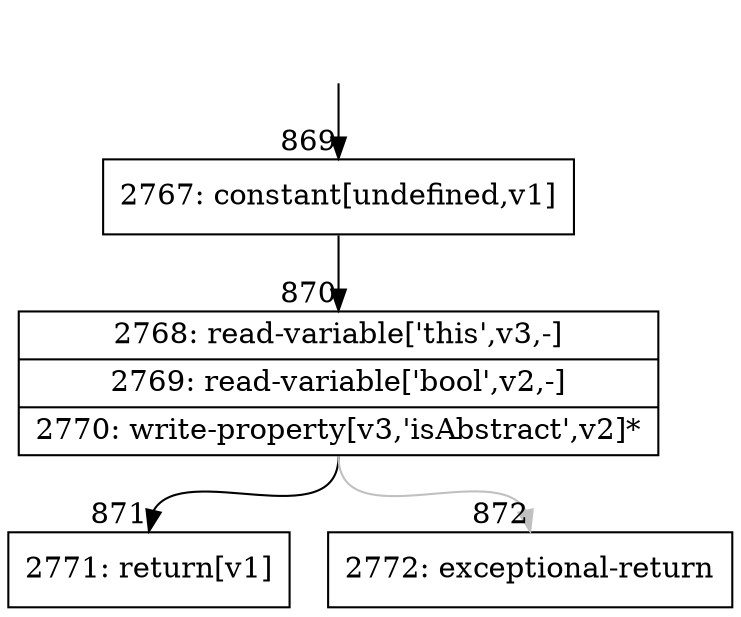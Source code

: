 digraph {
rankdir="TD"
BB_entry97[shape=none,label=""];
BB_entry97 -> BB869 [tailport=s, headport=n, headlabel="    869"]
BB869 [shape=record label="{2767: constant[undefined,v1]}" ] 
BB869 -> BB870 [tailport=s, headport=n, headlabel="      870"]
BB870 [shape=record label="{2768: read-variable['this',v3,-]|2769: read-variable['bool',v2,-]|2770: write-property[v3,'isAbstract',v2]*}" ] 
BB870 -> BB871 [tailport=s, headport=n, headlabel="      871"]
BB870 -> BB872 [tailport=s, headport=n, color=gray, headlabel="      872"]
BB871 [shape=record label="{2771: return[v1]}" ] 
BB872 [shape=record label="{2772: exceptional-return}" ] 
//#$~ 944
}
